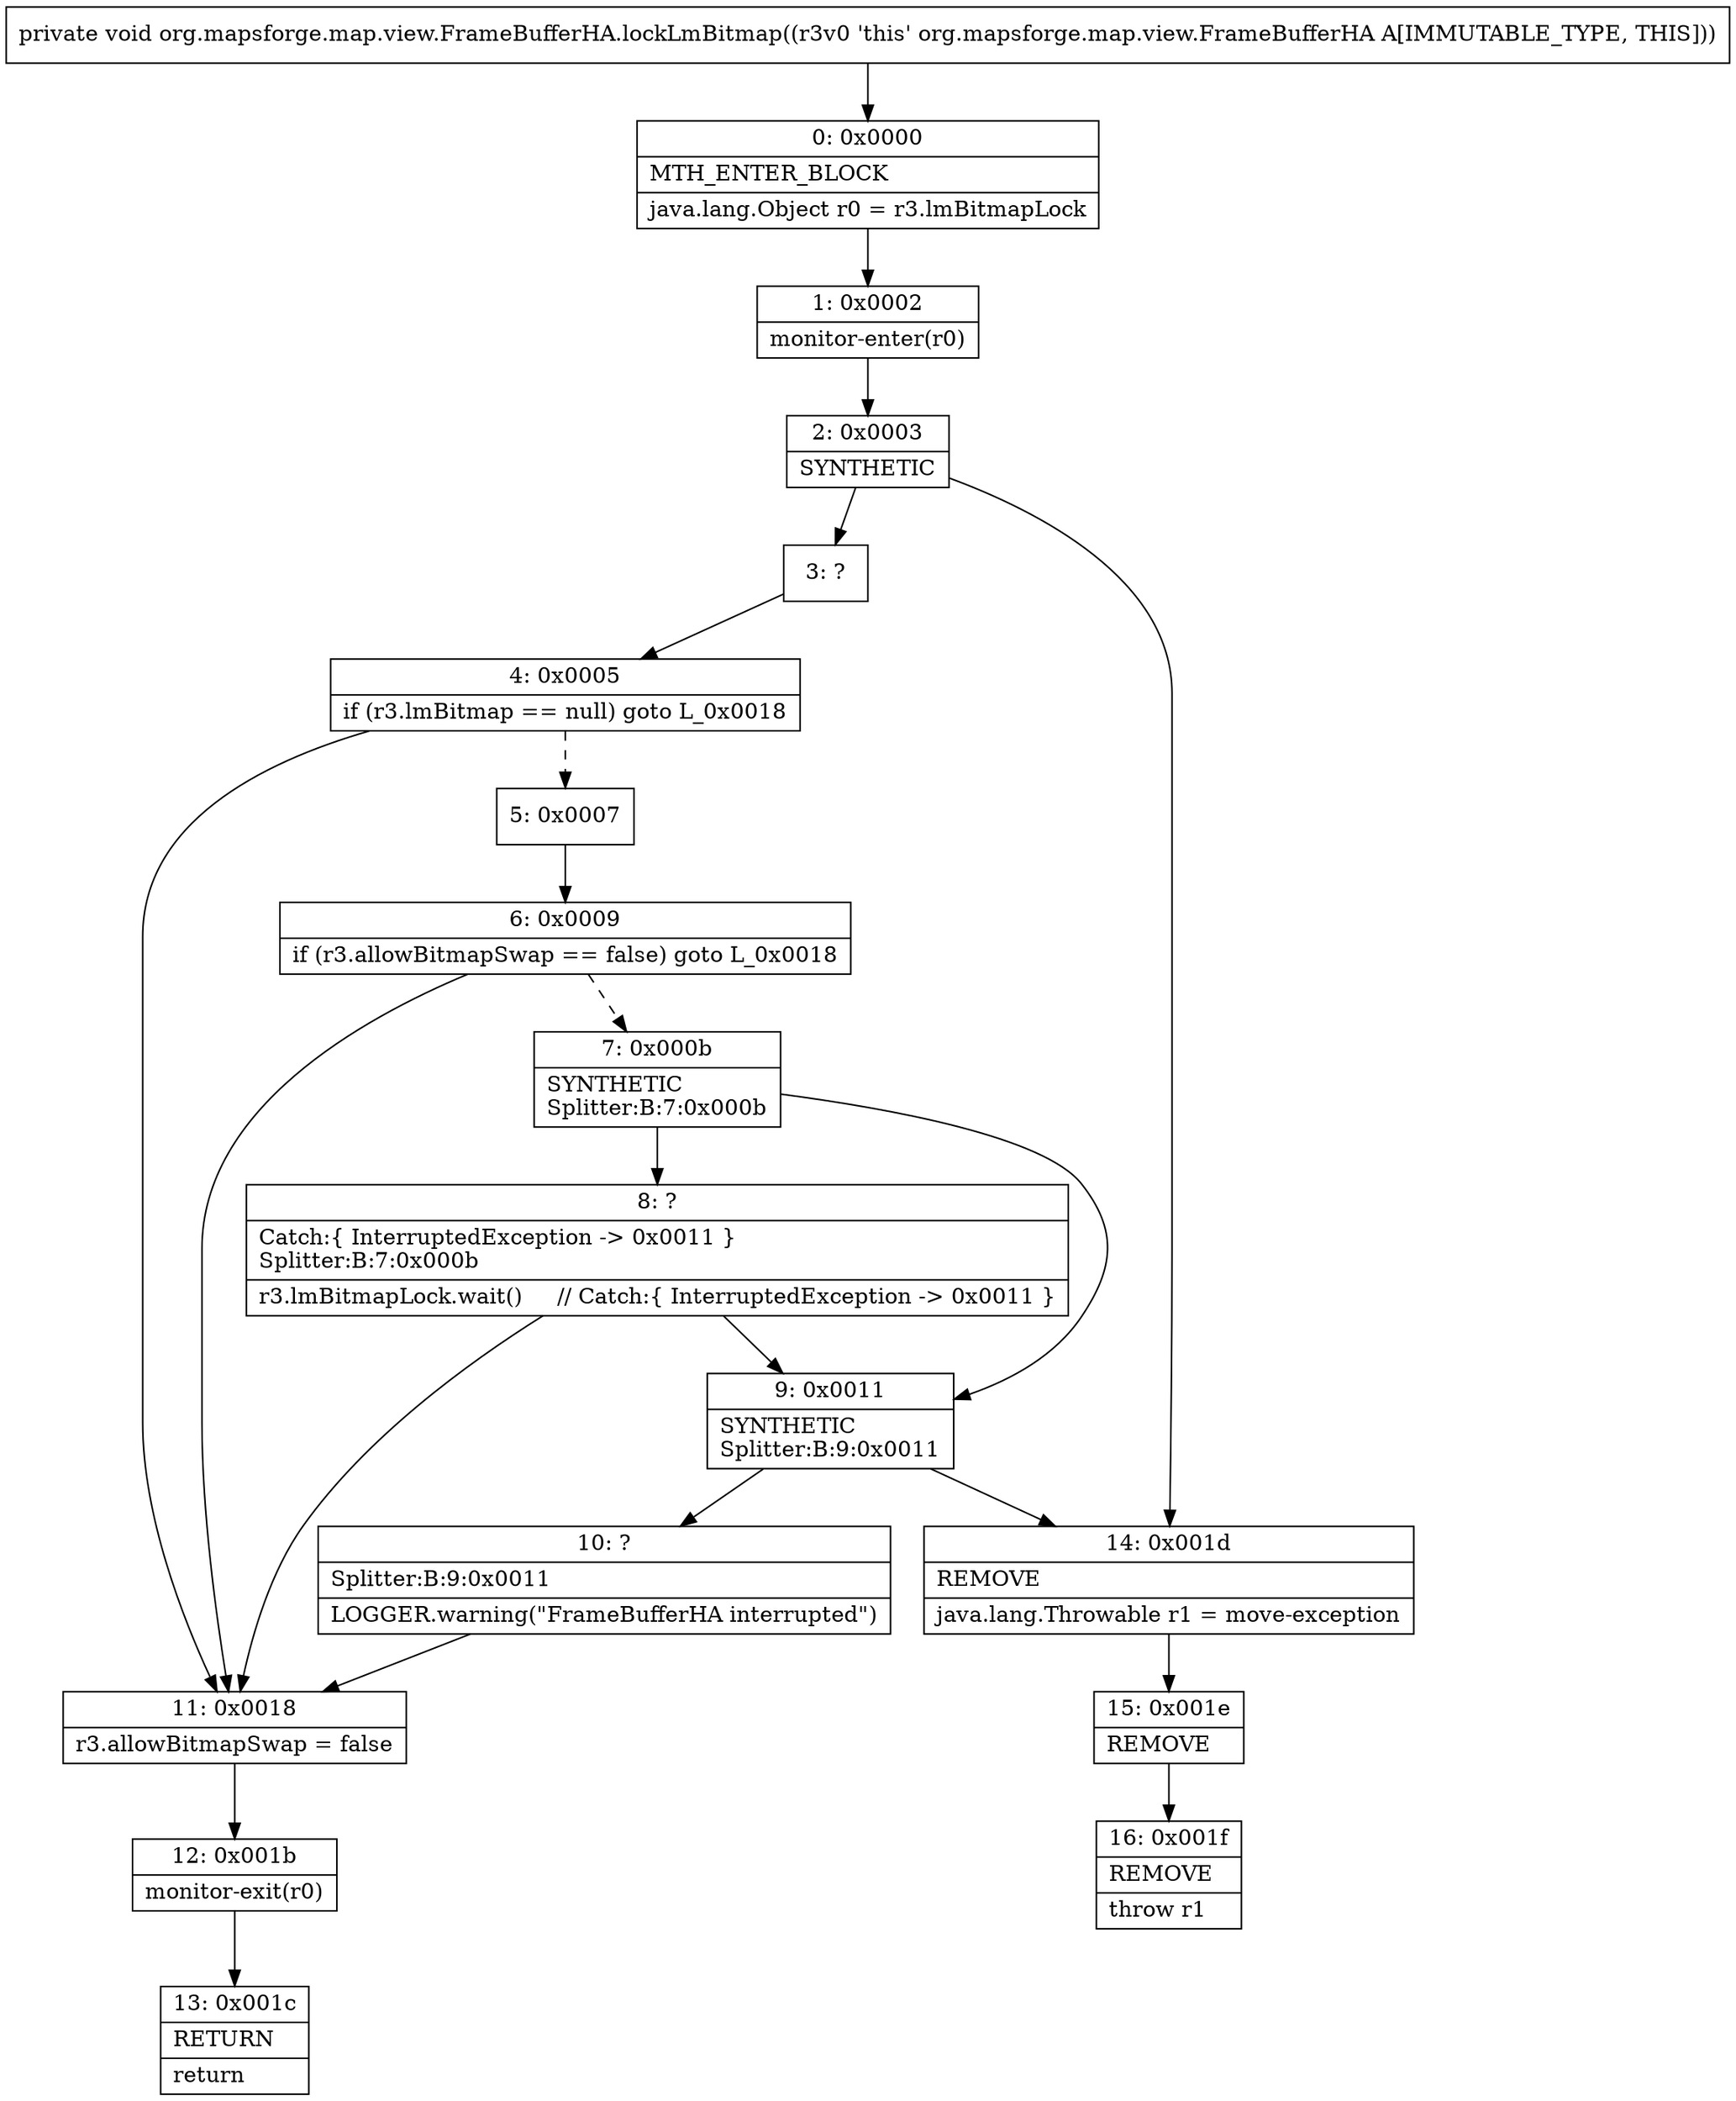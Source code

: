 digraph "CFG fororg.mapsforge.map.view.FrameBufferHA.lockLmBitmap()V" {
Node_0 [shape=record,label="{0\:\ 0x0000|MTH_ENTER_BLOCK\l|java.lang.Object r0 = r3.lmBitmapLock\l}"];
Node_1 [shape=record,label="{1\:\ 0x0002|monitor\-enter(r0)\l}"];
Node_2 [shape=record,label="{2\:\ 0x0003|SYNTHETIC\l}"];
Node_3 [shape=record,label="{3\:\ ?}"];
Node_4 [shape=record,label="{4\:\ 0x0005|if (r3.lmBitmap == null) goto L_0x0018\l}"];
Node_5 [shape=record,label="{5\:\ 0x0007}"];
Node_6 [shape=record,label="{6\:\ 0x0009|if (r3.allowBitmapSwap == false) goto L_0x0018\l}"];
Node_7 [shape=record,label="{7\:\ 0x000b|SYNTHETIC\lSplitter:B:7:0x000b\l}"];
Node_8 [shape=record,label="{8\:\ ?|Catch:\{ InterruptedException \-\> 0x0011 \}\lSplitter:B:7:0x000b\l|r3.lmBitmapLock.wait()     \/\/ Catch:\{ InterruptedException \-\> 0x0011 \}\l}"];
Node_9 [shape=record,label="{9\:\ 0x0011|SYNTHETIC\lSplitter:B:9:0x0011\l}"];
Node_10 [shape=record,label="{10\:\ ?|Splitter:B:9:0x0011\l|LOGGER.warning(\"FrameBufferHA interrupted\")\l}"];
Node_11 [shape=record,label="{11\:\ 0x0018|r3.allowBitmapSwap = false\l}"];
Node_12 [shape=record,label="{12\:\ 0x001b|monitor\-exit(r0)\l}"];
Node_13 [shape=record,label="{13\:\ 0x001c|RETURN\l|return\l}"];
Node_14 [shape=record,label="{14\:\ 0x001d|REMOVE\l|java.lang.Throwable r1 = move\-exception\l}"];
Node_15 [shape=record,label="{15\:\ 0x001e|REMOVE\l}"];
Node_16 [shape=record,label="{16\:\ 0x001f|REMOVE\l|throw r1\l}"];
MethodNode[shape=record,label="{private void org.mapsforge.map.view.FrameBufferHA.lockLmBitmap((r3v0 'this' org.mapsforge.map.view.FrameBufferHA A[IMMUTABLE_TYPE, THIS])) }"];
MethodNode -> Node_0;
Node_0 -> Node_1;
Node_1 -> Node_2;
Node_2 -> Node_3;
Node_2 -> Node_14;
Node_3 -> Node_4;
Node_4 -> Node_5[style=dashed];
Node_4 -> Node_11;
Node_5 -> Node_6;
Node_6 -> Node_7[style=dashed];
Node_6 -> Node_11;
Node_7 -> Node_8;
Node_7 -> Node_9;
Node_8 -> Node_9;
Node_8 -> Node_11;
Node_9 -> Node_10;
Node_9 -> Node_14;
Node_10 -> Node_11;
Node_11 -> Node_12;
Node_12 -> Node_13;
Node_14 -> Node_15;
Node_15 -> Node_16;
}


